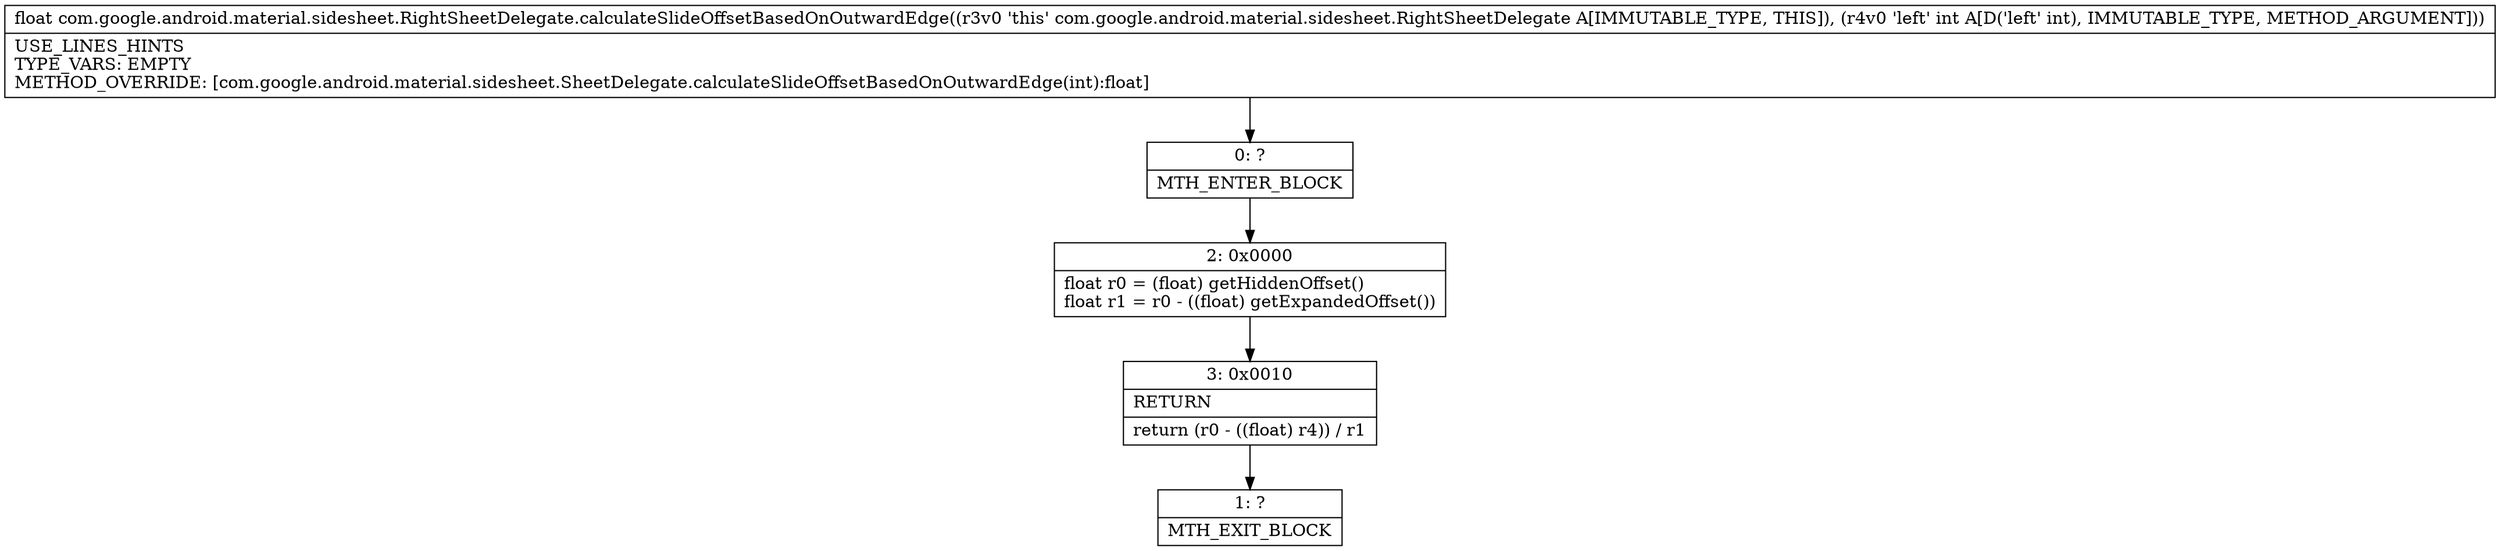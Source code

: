digraph "CFG forcom.google.android.material.sidesheet.RightSheetDelegate.calculateSlideOffsetBasedOnOutwardEdge(I)F" {
Node_0 [shape=record,label="{0\:\ ?|MTH_ENTER_BLOCK\l}"];
Node_2 [shape=record,label="{2\:\ 0x0000|float r0 = (float) getHiddenOffset()\lfloat r1 = r0 \- ((float) getExpandedOffset())\l}"];
Node_3 [shape=record,label="{3\:\ 0x0010|RETURN\l|return (r0 \- ((float) r4)) \/ r1\l}"];
Node_1 [shape=record,label="{1\:\ ?|MTH_EXIT_BLOCK\l}"];
MethodNode[shape=record,label="{float com.google.android.material.sidesheet.RightSheetDelegate.calculateSlideOffsetBasedOnOutwardEdge((r3v0 'this' com.google.android.material.sidesheet.RightSheetDelegate A[IMMUTABLE_TYPE, THIS]), (r4v0 'left' int A[D('left' int), IMMUTABLE_TYPE, METHOD_ARGUMENT]))  | USE_LINES_HINTS\lTYPE_VARS: EMPTY\lMETHOD_OVERRIDE: [com.google.android.material.sidesheet.SheetDelegate.calculateSlideOffsetBasedOnOutwardEdge(int):float]\l}"];
MethodNode -> Node_0;Node_0 -> Node_2;
Node_2 -> Node_3;
Node_3 -> Node_1;
}

